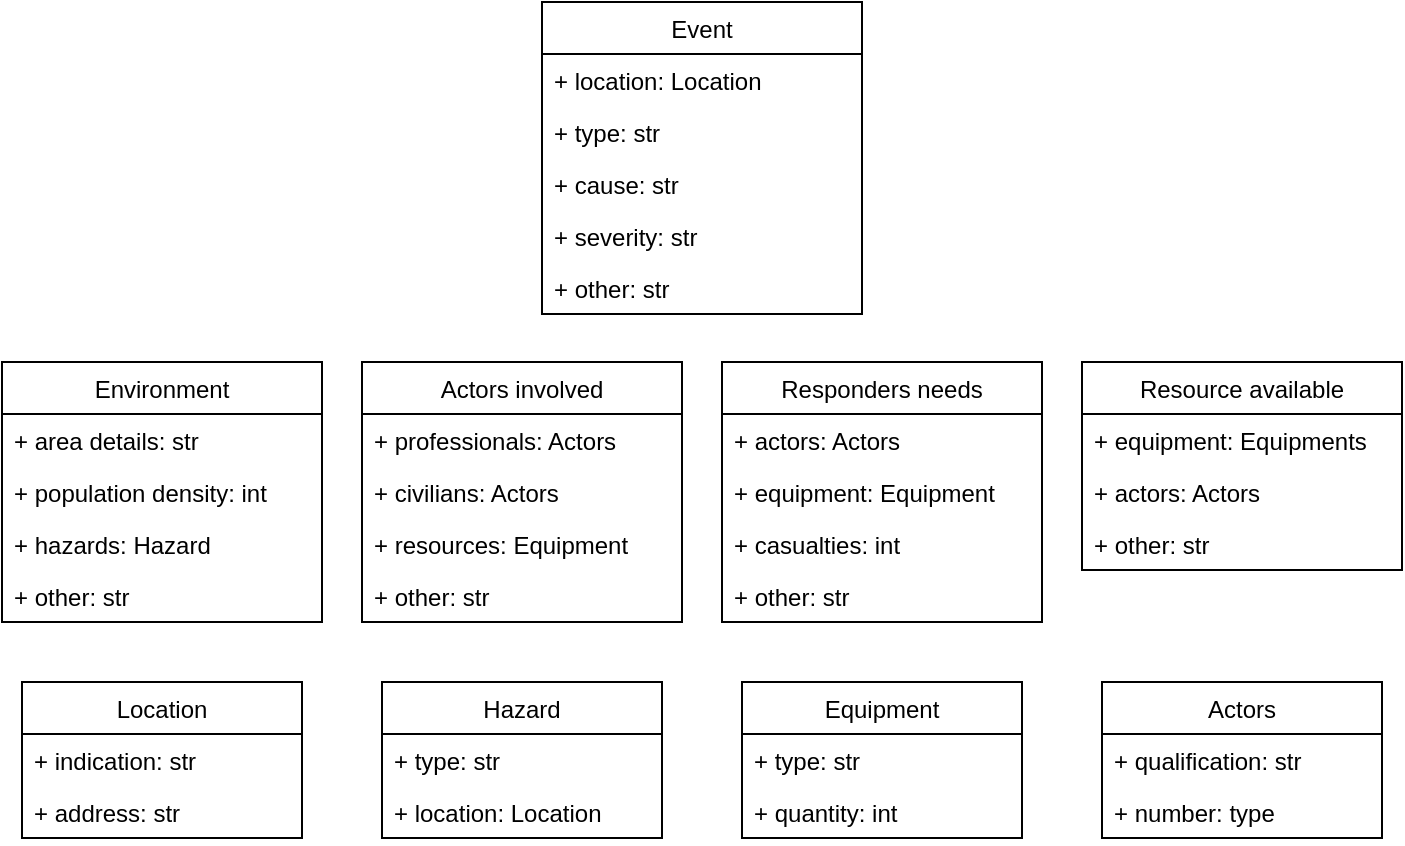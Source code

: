 <mxfile version="15.4.3" type="device"><diagram id="C5RBs43oDa-KdzZeNtuy" name="Page-1"><mxGraphModel dx="1422" dy="780" grid="1" gridSize="10" guides="1" tooltips="1" connect="1" arrows="1" fold="1" page="1" pageScale="1" pageWidth="827" pageHeight="1169" math="0" shadow="0"><root><mxCell id="WIyWlLk6GJQsqaUBKTNV-0"/><mxCell id="WIyWlLk6GJQsqaUBKTNV-1" parent="WIyWlLk6GJQsqaUBKTNV-0"/><mxCell id="kRh6PGvWmONeNQWUdBD8-0" value="Event" style="swimlane;fontStyle=0;childLayout=stackLayout;horizontal=1;startSize=26;fillColor=none;horizontalStack=0;resizeParent=1;resizeParentMax=0;resizeLast=0;collapsible=1;marginBottom=0;hachureGap=4;pointerEvents=0;" parent="WIyWlLk6GJQsqaUBKTNV-1" vertex="1"><mxGeometry x="340" y="20" width="160" height="156" as="geometry"/></mxCell><mxCell id="kRh6PGvWmONeNQWUdBD8-1" value="+ location: Location" style="text;strokeColor=none;fillColor=none;align=left;verticalAlign=top;spacingLeft=4;spacingRight=4;overflow=hidden;rotatable=0;points=[[0,0.5],[1,0.5]];portConstraint=eastwest;" parent="kRh6PGvWmONeNQWUdBD8-0" vertex="1"><mxGeometry y="26" width="160" height="26" as="geometry"/></mxCell><mxCell id="kRh6PGvWmONeNQWUdBD8-2" value="+ type: str" style="text;strokeColor=none;fillColor=none;align=left;verticalAlign=top;spacingLeft=4;spacingRight=4;overflow=hidden;rotatable=0;points=[[0,0.5],[1,0.5]];portConstraint=eastwest;" parent="kRh6PGvWmONeNQWUdBD8-0" vertex="1"><mxGeometry y="52" width="160" height="26" as="geometry"/></mxCell><mxCell id="kRh6PGvWmONeNQWUdBD8-3" value="+ cause: str" style="text;strokeColor=none;fillColor=none;align=left;verticalAlign=top;spacingLeft=4;spacingRight=4;overflow=hidden;rotatable=0;points=[[0,0.5],[1,0.5]];portConstraint=eastwest;" parent="kRh6PGvWmONeNQWUdBD8-0" vertex="1"><mxGeometry y="78" width="160" height="26" as="geometry"/></mxCell><mxCell id="kRh6PGvWmONeNQWUdBD8-24" value="+ severity: str" style="text;strokeColor=none;fillColor=none;align=left;verticalAlign=top;spacingLeft=4;spacingRight=4;overflow=hidden;rotatable=0;points=[[0,0.5],[1,0.5]];portConstraint=eastwest;" parent="kRh6PGvWmONeNQWUdBD8-0" vertex="1"><mxGeometry y="104" width="160" height="26" as="geometry"/></mxCell><mxCell id="kRh6PGvWmONeNQWUdBD8-49" value="+ other: str" style="text;strokeColor=none;fillColor=none;align=left;verticalAlign=top;spacingLeft=4;spacingRight=4;overflow=hidden;rotatable=0;points=[[0,0.5],[1,0.5]];portConstraint=eastwest;" parent="kRh6PGvWmONeNQWUdBD8-0" vertex="1"><mxGeometry y="130" width="160" height="26" as="geometry"/></mxCell><mxCell id="kRh6PGvWmONeNQWUdBD8-4" value="Location" style="swimlane;fontStyle=0;childLayout=stackLayout;horizontal=1;startSize=26;fillColor=none;horizontalStack=0;resizeParent=1;resizeParentMax=0;resizeLast=0;collapsible=1;marginBottom=0;hachureGap=4;pointerEvents=0;" parent="WIyWlLk6GJQsqaUBKTNV-1" vertex="1"><mxGeometry x="80" y="360" width="140" height="78" as="geometry"><mxRectangle x="240" y="40" width="80" height="26" as="alternateBounds"/></mxGeometry></mxCell><mxCell id="kRh6PGvWmONeNQWUdBD8-6" value="+ indication: str" style="text;strokeColor=none;fillColor=none;align=left;verticalAlign=top;spacingLeft=4;spacingRight=4;overflow=hidden;rotatable=0;points=[[0,0.5],[1,0.5]];portConstraint=eastwest;" parent="kRh6PGvWmONeNQWUdBD8-4" vertex="1"><mxGeometry y="26" width="140" height="26" as="geometry"/></mxCell><mxCell id="kRh6PGvWmONeNQWUdBD8-5" value="+ address: str" style="text;strokeColor=none;fillColor=none;align=left;verticalAlign=top;spacingLeft=4;spacingRight=4;overflow=hidden;rotatable=0;points=[[0,0.5],[1,0.5]];portConstraint=eastwest;" parent="kRh6PGvWmONeNQWUdBD8-4" vertex="1"><mxGeometry y="52" width="140" height="26" as="geometry"/></mxCell><mxCell id="kRh6PGvWmONeNQWUdBD8-8" value="Environment" style="swimlane;fontStyle=0;childLayout=stackLayout;horizontal=1;startSize=26;fillColor=none;horizontalStack=0;resizeParent=1;resizeParentMax=0;resizeLast=0;collapsible=1;marginBottom=0;hachureGap=4;pointerEvents=0;" parent="WIyWlLk6GJQsqaUBKTNV-1" vertex="1"><mxGeometry x="70" y="200" width="160" height="130" as="geometry"/></mxCell><mxCell id="kRh6PGvWmONeNQWUdBD8-9" value="+ area details: str" style="text;strokeColor=none;fillColor=none;align=left;verticalAlign=top;spacingLeft=4;spacingRight=4;overflow=hidden;rotatable=0;points=[[0,0.5],[1,0.5]];portConstraint=eastwest;" parent="kRh6PGvWmONeNQWUdBD8-8" vertex="1"><mxGeometry y="26" width="160" height="26" as="geometry"/></mxCell><mxCell id="kRh6PGvWmONeNQWUdBD8-10" value="+ population density: int" style="text;strokeColor=none;fillColor=none;align=left;verticalAlign=top;spacingLeft=4;spacingRight=4;overflow=hidden;rotatable=0;points=[[0,0.5],[1,0.5]];portConstraint=eastwest;" parent="kRh6PGvWmONeNQWUdBD8-8" vertex="1"><mxGeometry y="52" width="160" height="26" as="geometry"/></mxCell><mxCell id="kRh6PGvWmONeNQWUdBD8-11" value="+ hazards: Hazard" style="text;strokeColor=none;fillColor=none;align=left;verticalAlign=top;spacingLeft=4;spacingRight=4;overflow=hidden;rotatable=0;points=[[0,0.5],[1,0.5]];portConstraint=eastwest;" parent="kRh6PGvWmONeNQWUdBD8-8" vertex="1"><mxGeometry y="78" width="160" height="26" as="geometry"/></mxCell><mxCell id="kRh6PGvWmONeNQWUdBD8-48" value="+ other: str" style="text;strokeColor=none;fillColor=none;align=left;verticalAlign=top;spacingLeft=4;spacingRight=4;overflow=hidden;rotatable=0;points=[[0,0.5],[1,0.5]];portConstraint=eastwest;" parent="kRh6PGvWmONeNQWUdBD8-8" vertex="1"><mxGeometry y="104" width="160" height="26" as="geometry"/></mxCell><mxCell id="kRh6PGvWmONeNQWUdBD8-12" value="Actors" style="swimlane;fontStyle=0;childLayout=stackLayout;horizontal=1;startSize=26;fillColor=none;horizontalStack=0;resizeParent=1;resizeParentMax=0;resizeLast=0;collapsible=1;marginBottom=0;hachureGap=4;pointerEvents=0;" parent="WIyWlLk6GJQsqaUBKTNV-1" vertex="1"><mxGeometry x="620" y="360" width="140" height="78" as="geometry"/></mxCell><mxCell id="kRh6PGvWmONeNQWUdBD8-13" value="+ qualification: str" style="text;strokeColor=none;fillColor=none;align=left;verticalAlign=top;spacingLeft=4;spacingRight=4;overflow=hidden;rotatable=0;points=[[0,0.5],[1,0.5]];portConstraint=eastwest;" parent="kRh6PGvWmONeNQWUdBD8-12" vertex="1"><mxGeometry y="26" width="140" height="26" as="geometry"/></mxCell><mxCell id="kRh6PGvWmONeNQWUdBD8-14" value="+ number: type" style="text;strokeColor=none;fillColor=none;align=left;verticalAlign=top;spacingLeft=4;spacingRight=4;overflow=hidden;rotatable=0;points=[[0,0.5],[1,0.5]];portConstraint=eastwest;" parent="kRh6PGvWmONeNQWUdBD8-12" vertex="1"><mxGeometry y="52" width="140" height="26" as="geometry"/></mxCell><mxCell id="kRh6PGvWmONeNQWUdBD8-16" value="Responders needs" style="swimlane;fontStyle=0;childLayout=stackLayout;horizontal=1;startSize=26;fillColor=none;horizontalStack=0;resizeParent=1;resizeParentMax=0;resizeLast=0;collapsible=1;marginBottom=0;hachureGap=4;pointerEvents=0;" parent="WIyWlLk6GJQsqaUBKTNV-1" vertex="1"><mxGeometry x="430" y="200" width="160" height="130" as="geometry"/></mxCell><mxCell id="kRh6PGvWmONeNQWUdBD8-17" value="+ actors: Actors" style="text;strokeColor=none;fillColor=none;align=left;verticalAlign=top;spacingLeft=4;spacingRight=4;overflow=hidden;rotatable=0;points=[[0,0.5],[1,0.5]];portConstraint=eastwest;" parent="kRh6PGvWmONeNQWUdBD8-16" vertex="1"><mxGeometry y="26" width="160" height="26" as="geometry"/></mxCell><mxCell id="kRh6PGvWmONeNQWUdBD8-18" value="+ equipment: Equipment" style="text;strokeColor=none;fillColor=none;align=left;verticalAlign=top;spacingLeft=4;spacingRight=4;overflow=hidden;rotatable=0;points=[[0,0.5],[1,0.5]];portConstraint=eastwest;" parent="kRh6PGvWmONeNQWUdBD8-16" vertex="1"><mxGeometry y="52" width="160" height="26" as="geometry"/></mxCell><mxCell id="kRh6PGvWmONeNQWUdBD8-45" value="+ casualties: int" style="text;strokeColor=none;fillColor=none;align=left;verticalAlign=top;spacingLeft=4;spacingRight=4;overflow=hidden;rotatable=0;points=[[0,0.5],[1,0.5]];portConstraint=eastwest;" parent="kRh6PGvWmONeNQWUdBD8-16" vertex="1"><mxGeometry y="78" width="160" height="26" as="geometry"/></mxCell><mxCell id="kRh6PGvWmONeNQWUdBD8-51" value="+ other: str" style="text;strokeColor=none;fillColor=none;align=left;verticalAlign=top;spacingLeft=4;spacingRight=4;overflow=hidden;rotatable=0;points=[[0,0.5],[1,0.5]];portConstraint=eastwest;" parent="kRh6PGvWmONeNQWUdBD8-16" vertex="1"><mxGeometry y="104" width="160" height="26" as="geometry"/></mxCell><mxCell id="kRh6PGvWmONeNQWUdBD8-20" value="Resource available" style="swimlane;fontStyle=0;childLayout=stackLayout;horizontal=1;startSize=26;fillColor=none;horizontalStack=0;resizeParent=1;resizeParentMax=0;resizeLast=0;collapsible=1;marginBottom=0;hachureGap=4;pointerEvents=0;" parent="WIyWlLk6GJQsqaUBKTNV-1" vertex="1"><mxGeometry x="610" y="200" width="160" height="104" as="geometry"/></mxCell><mxCell id="kRh6PGvWmONeNQWUdBD8-22" value="+ equipment: Equipments" style="text;strokeColor=none;fillColor=none;align=left;verticalAlign=top;spacingLeft=4;spacingRight=4;overflow=hidden;rotatable=0;points=[[0,0.5],[1,0.5]];portConstraint=eastwest;" parent="kRh6PGvWmONeNQWUdBD8-20" vertex="1"><mxGeometry y="26" width="160" height="26" as="geometry"/></mxCell><mxCell id="kRh6PGvWmONeNQWUdBD8-23" value="+ actors: Actors" style="text;strokeColor=none;fillColor=none;align=left;verticalAlign=top;spacingLeft=4;spacingRight=4;overflow=hidden;rotatable=0;points=[[0,0.5],[1,0.5]];portConstraint=eastwest;" parent="kRh6PGvWmONeNQWUdBD8-20" vertex="1"><mxGeometry y="52" width="160" height="26" as="geometry"/></mxCell><mxCell id="kRh6PGvWmONeNQWUdBD8-52" value="+ other: str" style="text;strokeColor=none;fillColor=none;align=left;verticalAlign=top;spacingLeft=4;spacingRight=4;overflow=hidden;rotatable=0;points=[[0,0.5],[1,0.5]];portConstraint=eastwest;" parent="kRh6PGvWmONeNQWUdBD8-20" vertex="1"><mxGeometry y="78" width="160" height="26" as="geometry"/></mxCell><mxCell id="kRh6PGvWmONeNQWUdBD8-28" value="Hazard" style="swimlane;fontStyle=0;childLayout=stackLayout;horizontal=1;startSize=26;fillColor=none;horizontalStack=0;resizeParent=1;resizeParentMax=0;resizeLast=0;collapsible=1;marginBottom=0;hachureGap=4;pointerEvents=0;" parent="WIyWlLk6GJQsqaUBKTNV-1" vertex="1"><mxGeometry x="260" y="360" width="140" height="78" as="geometry"/></mxCell><mxCell id="kRh6PGvWmONeNQWUdBD8-29" value="+ type: str" style="text;strokeColor=none;fillColor=none;align=left;verticalAlign=top;spacingLeft=4;spacingRight=4;overflow=hidden;rotatable=0;points=[[0,0.5],[1,0.5]];portConstraint=eastwest;" parent="kRh6PGvWmONeNQWUdBD8-28" vertex="1"><mxGeometry y="26" width="140" height="26" as="geometry"/></mxCell><mxCell id="kRh6PGvWmONeNQWUdBD8-30" value="+ location: Location" style="text;strokeColor=none;fillColor=none;align=left;verticalAlign=top;spacingLeft=4;spacingRight=4;overflow=hidden;rotatable=0;points=[[0,0.5],[1,0.5]];portConstraint=eastwest;" parent="kRh6PGvWmONeNQWUdBD8-28" vertex="1"><mxGeometry y="52" width="140" height="26" as="geometry"/></mxCell><mxCell id="kRh6PGvWmONeNQWUdBD8-34" value="Actors involved" style="swimlane;fontStyle=0;childLayout=stackLayout;horizontal=1;startSize=26;fillColor=none;horizontalStack=0;resizeParent=1;resizeParentMax=0;resizeLast=0;collapsible=1;marginBottom=0;hachureGap=4;pointerEvents=0;" parent="WIyWlLk6GJQsqaUBKTNV-1" vertex="1"><mxGeometry x="250" y="200" width="160" height="130" as="geometry"/></mxCell><mxCell id="kRh6PGvWmONeNQWUdBD8-35" value="+ professionals: Actors" style="text;strokeColor=none;fillColor=none;align=left;verticalAlign=top;spacingLeft=4;spacingRight=4;overflow=hidden;rotatable=0;points=[[0,0.5],[1,0.5]];portConstraint=eastwest;" parent="kRh6PGvWmONeNQWUdBD8-34" vertex="1"><mxGeometry y="26" width="160" height="26" as="geometry"/></mxCell><mxCell id="kRh6PGvWmONeNQWUdBD8-36" value="+ civilians: Actors" style="text;strokeColor=none;fillColor=none;align=left;verticalAlign=top;spacingLeft=4;spacingRight=4;overflow=hidden;rotatable=0;points=[[0,0.5],[1,0.5]];portConstraint=eastwest;" parent="kRh6PGvWmONeNQWUdBD8-34" vertex="1"><mxGeometry y="52" width="160" height="26" as="geometry"/></mxCell><mxCell id="kRh6PGvWmONeNQWUdBD8-37" value="+ resources: Equipment" style="text;strokeColor=none;fillColor=none;align=left;verticalAlign=top;spacingLeft=4;spacingRight=4;overflow=hidden;rotatable=0;points=[[0,0.5],[1,0.5]];portConstraint=eastwest;" parent="kRh6PGvWmONeNQWUdBD8-34" vertex="1"><mxGeometry y="78" width="160" height="26" as="geometry"/></mxCell><mxCell id="kRh6PGvWmONeNQWUdBD8-50" value="+ other: str" style="text;strokeColor=none;fillColor=none;align=left;verticalAlign=top;spacingLeft=4;spacingRight=4;overflow=hidden;rotatable=0;points=[[0,0.5],[1,0.5]];portConstraint=eastwest;" parent="kRh6PGvWmONeNQWUdBD8-34" vertex="1"><mxGeometry y="104" width="160" height="26" as="geometry"/></mxCell><mxCell id="kRh6PGvWmONeNQWUdBD8-40" value="Equipment" style="swimlane;fontStyle=0;childLayout=stackLayout;horizontal=1;startSize=26;fillColor=none;horizontalStack=0;resizeParent=1;resizeParentMax=0;resizeLast=0;collapsible=1;marginBottom=0;hachureGap=4;pointerEvents=0;" parent="WIyWlLk6GJQsqaUBKTNV-1" vertex="1"><mxGeometry x="440" y="360" width="140" height="78" as="geometry"/></mxCell><mxCell id="kRh6PGvWmONeNQWUdBD8-41" value="+ type: str" style="text;strokeColor=none;fillColor=none;align=left;verticalAlign=top;spacingLeft=4;spacingRight=4;overflow=hidden;rotatable=0;points=[[0,0.5],[1,0.5]];portConstraint=eastwest;" parent="kRh6PGvWmONeNQWUdBD8-40" vertex="1"><mxGeometry y="26" width="140" height="26" as="geometry"/></mxCell><mxCell id="kRh6PGvWmONeNQWUdBD8-42" value="+ quantity: int" style="text;strokeColor=none;fillColor=none;align=left;verticalAlign=top;spacingLeft=4;spacingRight=4;overflow=hidden;rotatable=0;points=[[0,0.5],[1,0.5]];portConstraint=eastwest;" parent="kRh6PGvWmONeNQWUdBD8-40" vertex="1"><mxGeometry y="52" width="140" height="26" as="geometry"/></mxCell></root></mxGraphModel></diagram></mxfile>